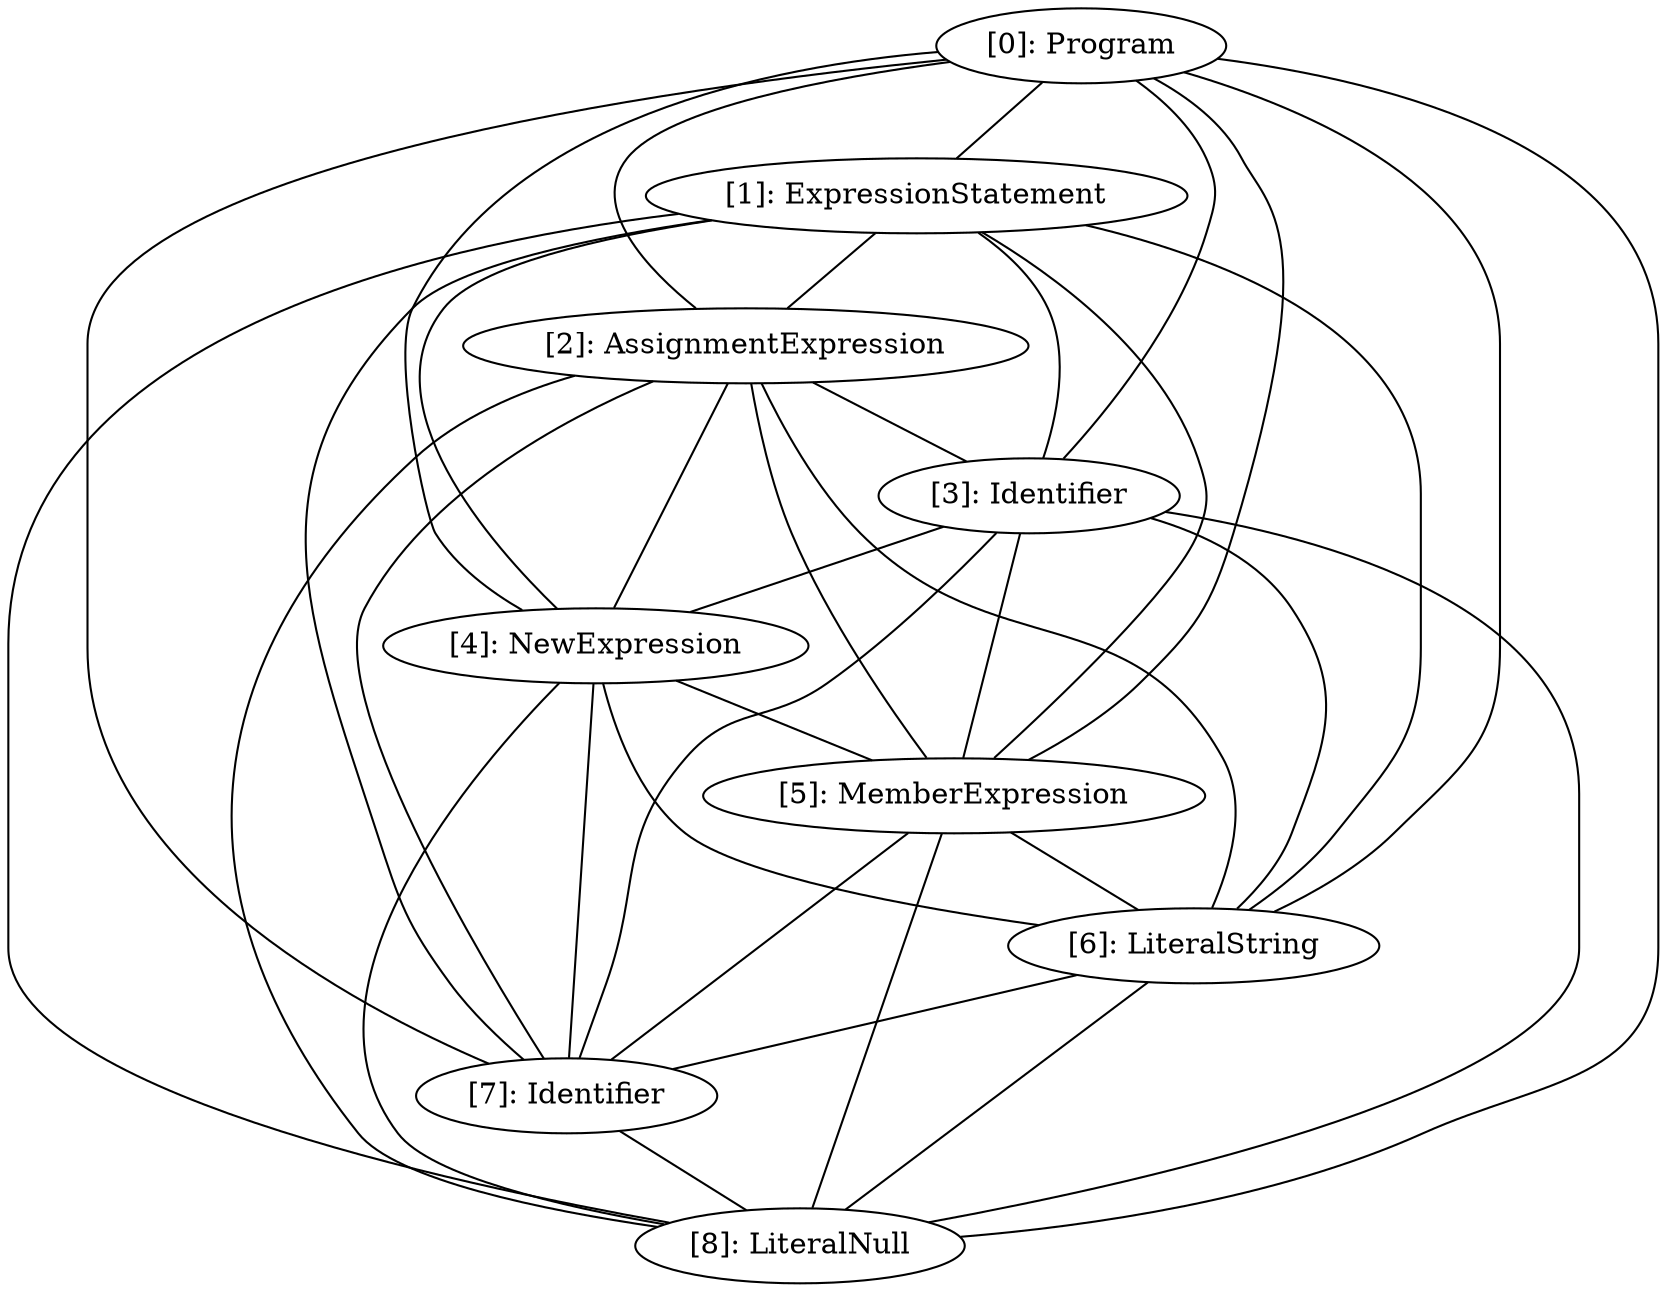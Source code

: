 // Result
graph {
	0 [label="[0]: Program"]
	1 [label="[1]: ExpressionStatement"]
	2 [label="[2]: AssignmentExpression"]
	3 [label="[3]: Identifier"]
	4 [label="[4]: NewExpression"]
	5 [label="[5]: MemberExpression"]
	6 [label="[6]: LiteralString"]
	7 [label="[7]: Identifier"]
	8 [label="[8]: LiteralNull"]
	0 -- 1
	0 -- 2
	0 -- 3
	0 -- 4
	0 -- 5
	0 -- 6
	0 -- 7
	0 -- 8
	1 -- 2
	1 -- 3
	1 -- 4
	1 -- 5
	1 -- 6
	1 -- 7
	1 -- 8
	2 -- 3
	2 -- 4
	2 -- 5
	2 -- 6
	2 -- 7
	2 -- 8
	3 -- 4
	3 -- 5
	3 -- 6
	3 -- 7
	3 -- 8
	4 -- 5
	4 -- 6
	4 -- 7
	4 -- 8
	5 -- 6
	5 -- 7
	5 -- 8
	6 -- 7
	6 -- 8
	7 -- 8
}
